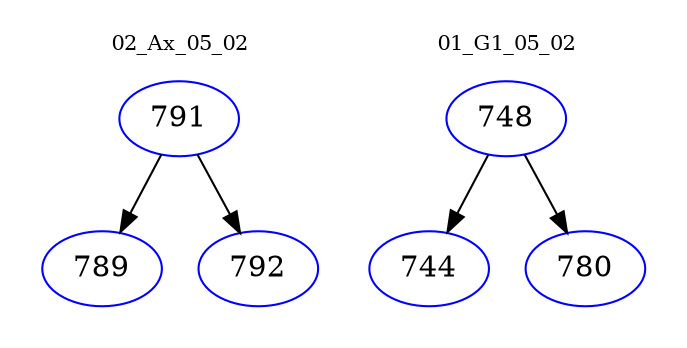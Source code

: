 digraph{
subgraph cluster_0 {
color = white
label = "02_Ax_05_02";
fontsize=10;
T0_791 [label="791", color="blue"]
T0_791 -> T0_789 [color="black"]
T0_789 [label="789", color="blue"]
T0_791 -> T0_792 [color="black"]
T0_792 [label="792", color="blue"]
}
subgraph cluster_1 {
color = white
label = "01_G1_05_02";
fontsize=10;
T1_748 [label="748", color="blue"]
T1_748 -> T1_744 [color="black"]
T1_744 [label="744", color="blue"]
T1_748 -> T1_780 [color="black"]
T1_780 [label="780", color="blue"]
}
}
